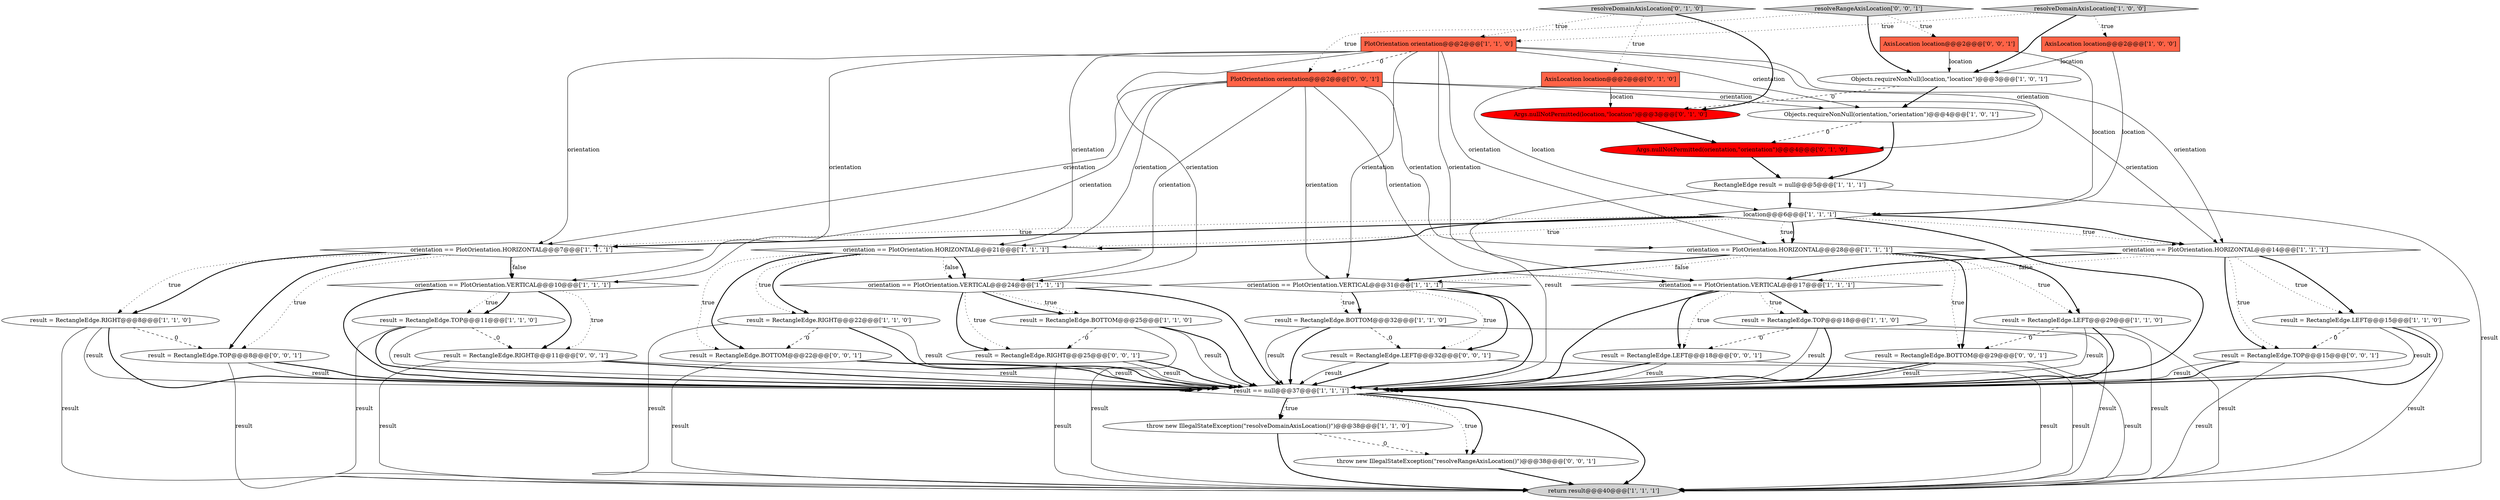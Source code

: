 digraph {
33 [style = filled, label = "AxisLocation location@@@2@@@['0', '0', '1']", fillcolor = tomato, shape = box image = "AAA0AAABBB3BBB"];
38 [style = filled, label = "throw new IllegalStateException(\"resolveRangeAxisLocation()\")@@@38@@@['0', '0', '1']", fillcolor = white, shape = ellipse image = "AAA0AAABBB3BBB"];
24 [style = filled, label = "orientation == PlotOrientation.HORIZONTAL@@@28@@@['1', '1', '1']", fillcolor = white, shape = diamond image = "AAA0AAABBB1BBB"];
25 [style = filled, label = "result == null@@@37@@@['1', '1', '1']", fillcolor = white, shape = diamond image = "AAA0AAABBB1BBB"];
13 [style = filled, label = "result = RectangleEdge.BOTTOM@@@32@@@['1', '1', '0']", fillcolor = white, shape = ellipse image = "AAA0AAABBB1BBB"];
32 [style = filled, label = "result = RectangleEdge.BOTTOM@@@29@@@['0', '0', '1']", fillcolor = white, shape = ellipse image = "AAA0AAABBB3BBB"];
0 [style = filled, label = "location@@@6@@@['1', '1', '1']", fillcolor = white, shape = diamond image = "AAA0AAABBB1BBB"];
28 [style = filled, label = "AxisLocation location@@@2@@@['0', '1', '0']", fillcolor = tomato, shape = box image = "AAA0AAABBB2BBB"];
15 [style = filled, label = "orientation == PlotOrientation.HORIZONTAL@@@7@@@['1', '1', '1']", fillcolor = white, shape = diamond image = "AAA0AAABBB1BBB"];
31 [style = filled, label = "resolveRangeAxisLocation['0', '0', '1']", fillcolor = lightgray, shape = diamond image = "AAA0AAABBB3BBB"];
23 [style = filled, label = "orientation == PlotOrientation.VERTICAL@@@17@@@['1', '1', '1']", fillcolor = white, shape = diamond image = "AAA0AAABBB1BBB"];
27 [style = filled, label = "Args.nullNotPermitted(location,\"location\")@@@3@@@['0', '1', '0']", fillcolor = red, shape = ellipse image = "AAA1AAABBB2BBB"];
2 [style = filled, label = "orientation == PlotOrientation.VERTICAL@@@31@@@['1', '1', '1']", fillcolor = white, shape = diamond image = "AAA0AAABBB1BBB"];
19 [style = filled, label = "throw new IllegalStateException(\"resolveDomainAxisLocation()\")@@@38@@@['1', '1', '0']", fillcolor = white, shape = ellipse image = "AAA0AAABBB1BBB"];
5 [style = filled, label = "result = RectangleEdge.BOTTOM@@@25@@@['1', '1', '0']", fillcolor = white, shape = ellipse image = "AAA0AAABBB1BBB"];
1 [style = filled, label = "result = RectangleEdge.RIGHT@@@8@@@['1', '1', '0']", fillcolor = white, shape = ellipse image = "AAA0AAABBB1BBB"];
39 [style = filled, label = "result = RectangleEdge.TOP@@@8@@@['0', '0', '1']", fillcolor = white, shape = ellipse image = "AAA0AAABBB3BBB"];
30 [style = filled, label = "result = RectangleEdge.BOTTOM@@@22@@@['0', '0', '1']", fillcolor = white, shape = ellipse image = "AAA0AAABBB3BBB"];
7 [style = filled, label = "orientation == PlotOrientation.HORIZONTAL@@@14@@@['1', '1', '1']", fillcolor = white, shape = diamond image = "AAA0AAABBB1BBB"];
36 [style = filled, label = "result = RectangleEdge.LEFT@@@32@@@['0', '0', '1']", fillcolor = white, shape = ellipse image = "AAA0AAABBB3BBB"];
14 [style = filled, label = "result = RectangleEdge.LEFT@@@29@@@['1', '1', '0']", fillcolor = white, shape = ellipse image = "AAA0AAABBB1BBB"];
20 [style = filled, label = "PlotOrientation orientation@@@2@@@['1', '1', '0']", fillcolor = tomato, shape = box image = "AAA0AAABBB1BBB"];
41 [style = filled, label = "PlotOrientation orientation@@@2@@@['0', '0', '1']", fillcolor = tomato, shape = box image = "AAA0AAABBB3BBB"];
37 [style = filled, label = "result = RectangleEdge.LEFT@@@18@@@['0', '0', '1']", fillcolor = white, shape = ellipse image = "AAA0AAABBB3BBB"];
9 [style = filled, label = "result = RectangleEdge.LEFT@@@15@@@['1', '1', '0']", fillcolor = white, shape = ellipse image = "AAA0AAABBB1BBB"];
16 [style = filled, label = "orientation == PlotOrientation.VERTICAL@@@10@@@['1', '1', '1']", fillcolor = white, shape = diamond image = "AAA0AAABBB1BBB"];
29 [style = filled, label = "Args.nullNotPermitted(orientation,\"orientation\")@@@4@@@['0', '1', '0']", fillcolor = red, shape = ellipse image = "AAA1AAABBB2BBB"];
35 [style = filled, label = "result = RectangleEdge.RIGHT@@@11@@@['0', '0', '1']", fillcolor = white, shape = ellipse image = "AAA0AAABBB3BBB"];
18 [style = filled, label = "AxisLocation location@@@2@@@['1', '0', '0']", fillcolor = tomato, shape = box image = "AAA0AAABBB1BBB"];
4 [style = filled, label = "orientation == PlotOrientation.HORIZONTAL@@@21@@@['1', '1', '1']", fillcolor = white, shape = diamond image = "AAA0AAABBB1BBB"];
21 [style = filled, label = "orientation == PlotOrientation.VERTICAL@@@24@@@['1', '1', '1']", fillcolor = white, shape = diamond image = "AAA0AAABBB1BBB"];
12 [style = filled, label = "result = RectangleEdge.RIGHT@@@22@@@['1', '1', '0']", fillcolor = white, shape = ellipse image = "AAA0AAABBB1BBB"];
22 [style = filled, label = "Objects.requireNonNull(orientation,\"orientation\")@@@4@@@['1', '0', '1']", fillcolor = white, shape = ellipse image = "AAA0AAABBB1BBB"];
10 [style = filled, label = "resolveDomainAxisLocation['1', '0', '0']", fillcolor = lightgray, shape = diamond image = "AAA0AAABBB1BBB"];
11 [style = filled, label = "result = RectangleEdge.TOP@@@11@@@['1', '1', '0']", fillcolor = white, shape = ellipse image = "AAA0AAABBB1BBB"];
6 [style = filled, label = "return result@@@40@@@['1', '1', '1']", fillcolor = lightgray, shape = ellipse image = "AAA0AAABBB1BBB"];
8 [style = filled, label = "result = RectangleEdge.TOP@@@18@@@['1', '1', '0']", fillcolor = white, shape = ellipse image = "AAA0AAABBB1BBB"];
17 [style = filled, label = "Objects.requireNonNull(location,\"location\")@@@3@@@['1', '0', '1']", fillcolor = white, shape = ellipse image = "AAA0AAABBB1BBB"];
34 [style = filled, label = "result = RectangleEdge.RIGHT@@@25@@@['0', '0', '1']", fillcolor = white, shape = ellipse image = "AAA0AAABBB3BBB"];
26 [style = filled, label = "resolveDomainAxisLocation['0', '1', '0']", fillcolor = lightgray, shape = diamond image = "AAA0AAABBB2BBB"];
3 [style = filled, label = "RectangleEdge result = null@@@5@@@['1', '1', '1']", fillcolor = white, shape = ellipse image = "AAA0AAABBB1BBB"];
40 [style = filled, label = "result = RectangleEdge.TOP@@@15@@@['0', '0', '1']", fillcolor = white, shape = ellipse image = "AAA0AAABBB3BBB"];
41->24 [style = solid, label="orientation"];
39->25 [style = solid, label="result"];
14->25 [style = bold, label=""];
14->6 [style = solid, label="result"];
20->7 [style = solid, label="orientation"];
12->6 [style = solid, label="result"];
20->21 [style = solid, label="orientation"];
24->32 [style = bold, label=""];
22->29 [style = dashed, label="0"];
40->25 [style = bold, label=""];
41->15 [style = solid, label="orientation"];
3->25 [style = solid, label="result"];
41->23 [style = solid, label="orientation"];
10->17 [style = bold, label=""];
20->15 [style = solid, label="orientation"];
1->6 [style = solid, label="result"];
25->6 [style = bold, label=""];
0->15 [style = bold, label=""];
4->30 [style = dotted, label="true"];
7->9 [style = bold, label=""];
28->0 [style = solid, label="location"];
34->6 [style = solid, label="result"];
19->38 [style = dashed, label="0"];
20->29 [style = solid, label="orientation"];
0->25 [style = bold, label=""];
10->20 [style = dotted, label="true"];
0->24 [style = dotted, label="true"];
0->24 [style = bold, label=""];
26->28 [style = dotted, label="true"];
32->25 [style = bold, label=""];
25->19 [style = bold, label=""];
2->36 [style = bold, label=""];
2->25 [style = bold, label=""];
30->6 [style = solid, label="result"];
9->6 [style = solid, label="result"];
25->19 [style = dotted, label="true"];
11->25 [style = bold, label=""];
0->7 [style = dotted, label="true"];
21->5 [style = dotted, label="true"];
13->25 [style = solid, label="result"];
17->27 [style = dashed, label="0"];
10->18 [style = dotted, label="true"];
12->25 [style = solid, label="result"];
13->25 [style = bold, label=""];
23->25 [style = bold, label=""];
7->40 [style = dotted, label="true"];
24->2 [style = dotted, label="false"];
4->21 [style = bold, label=""];
35->25 [style = solid, label="result"];
5->25 [style = solid, label="result"];
26->20 [style = dotted, label="true"];
21->25 [style = bold, label=""];
12->30 [style = dashed, label="0"];
23->8 [style = bold, label=""];
19->6 [style = bold, label=""];
9->25 [style = solid, label="result"];
25->38 [style = dotted, label="true"];
31->33 [style = dotted, label="true"];
5->34 [style = dashed, label="0"];
11->6 [style = solid, label="result"];
18->0 [style = solid, label="location"];
28->27 [style = solid, label="location"];
3->0 [style = bold, label=""];
5->25 [style = bold, label=""];
38->6 [style = bold, label=""];
0->7 [style = bold, label=""];
26->27 [style = bold, label=""];
36->25 [style = bold, label=""];
20->4 [style = solid, label="orientation"];
23->37 [style = bold, label=""];
20->41 [style = dashed, label="0"];
7->23 [style = bold, label=""];
37->25 [style = solid, label="result"];
41->2 [style = solid, label="orientation"];
20->24 [style = solid, label="orientation"];
39->25 [style = bold, label=""];
31->41 [style = dotted, label="true"];
27->29 [style = bold, label=""];
16->11 [style = dotted, label="true"];
20->23 [style = solid, label="orientation"];
25->38 [style = bold, label=""];
36->6 [style = solid, label="result"];
1->39 [style = dashed, label="0"];
24->32 [style = dotted, label="true"];
16->35 [style = dotted, label="true"];
8->6 [style = solid, label="result"];
37->25 [style = bold, label=""];
0->4 [style = dotted, label="true"];
21->34 [style = bold, label=""];
15->16 [style = dotted, label="false"];
33->0 [style = solid, label="location"];
36->25 [style = solid, label="result"];
35->25 [style = bold, label=""];
32->6 [style = solid, label="result"];
32->25 [style = solid, label="result"];
21->5 [style = bold, label=""];
14->32 [style = dashed, label="0"];
3->6 [style = solid, label="result"];
35->6 [style = solid, label="result"];
13->6 [style = solid, label="result"];
30->25 [style = solid, label="result"];
4->12 [style = bold, label=""];
20->16 [style = solid, label="orientation"];
1->25 [style = solid, label="result"];
2->36 [style = dotted, label="true"];
20->22 [style = solid, label="orientation"];
31->17 [style = bold, label=""];
4->12 [style = dotted, label="true"];
1->25 [style = bold, label=""];
7->40 [style = bold, label=""];
15->1 [style = bold, label=""];
7->23 [style = dotted, label="false"];
8->37 [style = dashed, label="0"];
14->25 [style = solid, label="result"];
34->25 [style = bold, label=""];
41->4 [style = solid, label="orientation"];
16->11 [style = bold, label=""];
24->14 [style = dotted, label="true"];
13->36 [style = dashed, label="0"];
8->25 [style = solid, label="result"];
24->2 [style = bold, label=""];
34->25 [style = solid, label="result"];
5->6 [style = solid, label="result"];
23->8 [style = dotted, label="true"];
15->39 [style = dotted, label="true"];
0->15 [style = dotted, label="true"];
29->3 [style = bold, label=""];
11->25 [style = solid, label="result"];
41->22 [style = solid, label="orientation"];
30->25 [style = bold, label=""];
21->34 [style = dotted, label="true"];
16->25 [style = bold, label=""];
41->21 [style = solid, label="orientation"];
7->9 [style = dotted, label="true"];
39->6 [style = solid, label="result"];
37->6 [style = solid, label="result"];
17->22 [style = bold, label=""];
41->7 [style = solid, label="orientation"];
15->16 [style = bold, label=""];
18->17 [style = solid, label="location"];
41->16 [style = solid, label="orientation"];
20->2 [style = solid, label="orientation"];
24->14 [style = bold, label=""];
2->13 [style = bold, label=""];
22->3 [style = bold, label=""];
23->37 [style = dotted, label="true"];
40->25 [style = solid, label="result"];
9->40 [style = dashed, label="0"];
4->30 [style = bold, label=""];
4->21 [style = dotted, label="false"];
0->4 [style = bold, label=""];
12->25 [style = bold, label=""];
15->1 [style = dotted, label="true"];
9->25 [style = bold, label=""];
15->39 [style = bold, label=""];
33->17 [style = solid, label="location"];
16->35 [style = bold, label=""];
8->25 [style = bold, label=""];
2->13 [style = dotted, label="true"];
11->35 [style = dashed, label="0"];
40->6 [style = solid, label="result"];
}
